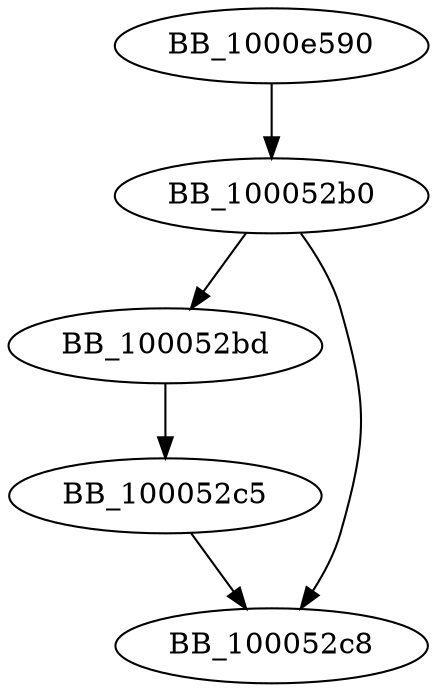 DiGraph sub_1000E590{
BB_100052b0->BB_100052bd
BB_100052b0->BB_100052c8
BB_100052bd->BB_100052c5
BB_100052c5->BB_100052c8
BB_1000e590->BB_100052b0
}

